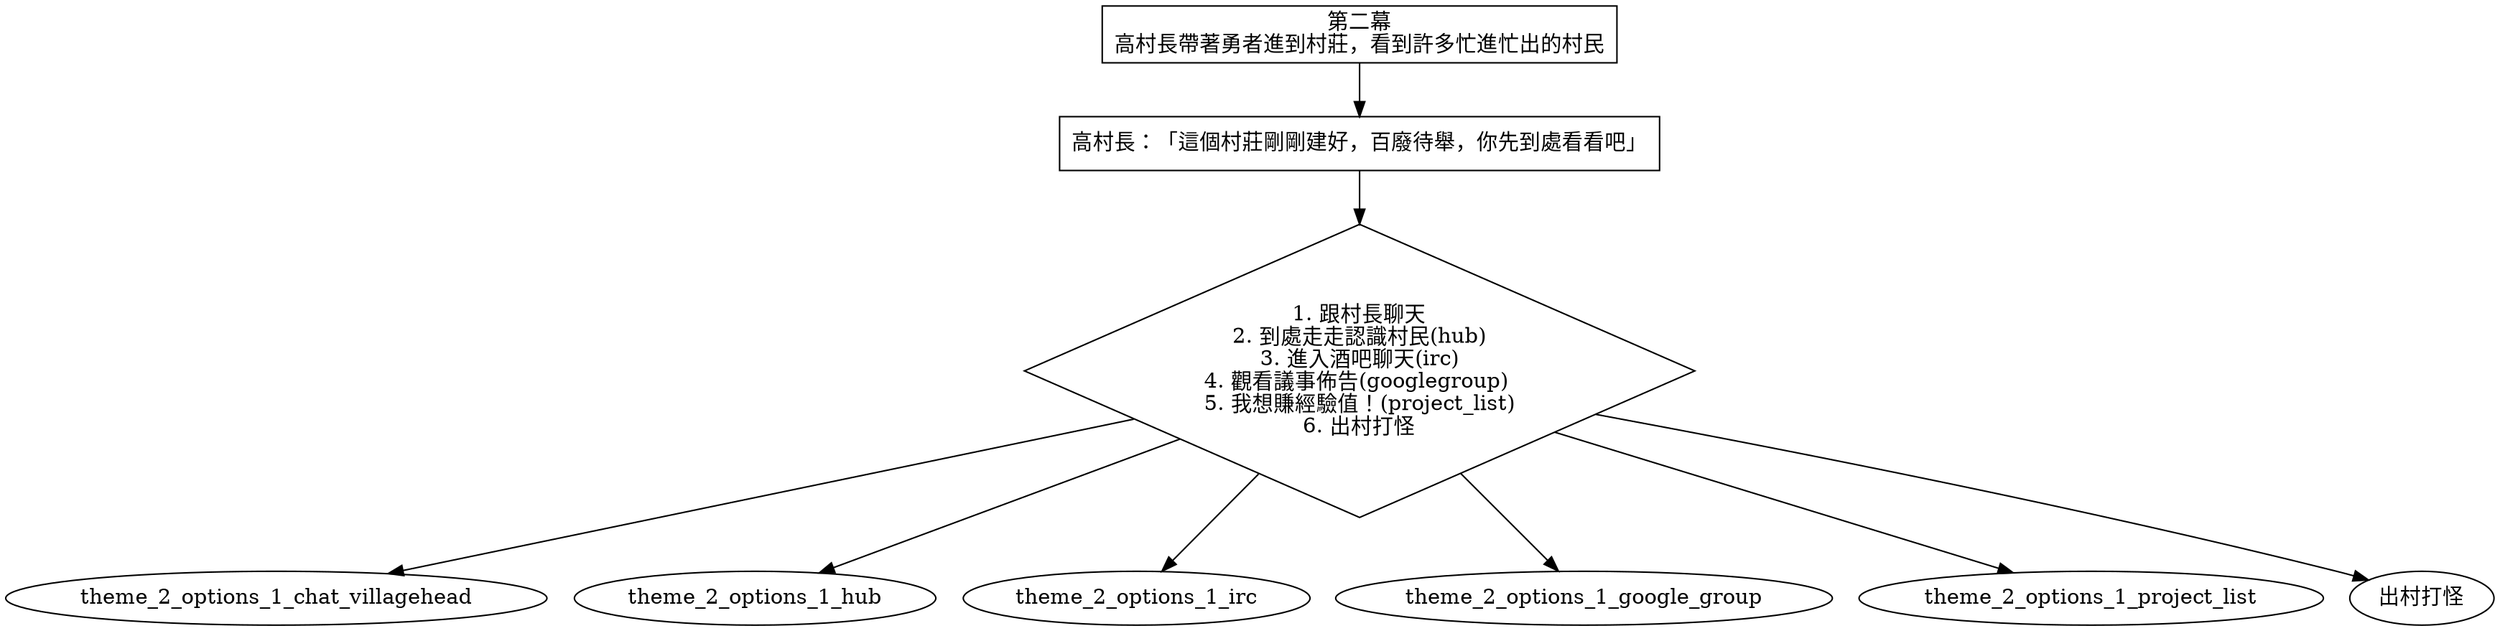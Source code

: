 digraph {

  theme_2_start [shape=box, label="第二幕\n高村長帶著勇者進到村莊，看到許多忙進忙出的村民"]
  theme_2_start -> theme_2_1

  theme_2_1 [shape=box, label="高村長：「這個村莊剛剛建好，百廢待舉，你先到處看看吧」"]
  theme_2_1 -> theme_2_options_1

  theme_2_options_1 [shape=diamond, label="1. 跟村長聊天\n2. 到處走走認識村民(hub)\n3. 進入酒吧聊天(irc)\n4. 觀看議事佈告(googlegroup) \n5. 我想賺經驗值！(project_list)\n6. 出村打怪\n"]
  theme_2_options_1 -> theme_2_options_1_chat_villagehead
  theme_2_options_1 -> theme_2_options_1_hub
  theme_2_options_1 -> theme_2_options_1_irc
  theme_2_options_1 -> theme_2_options_1_google_group
  theme_2_options_1 -> theme_2_options_1_project_list
  theme_2_options_1 -> theme_2_options_1_hack

  theme_2_options_1_hack [label="出村打怪"]
}
